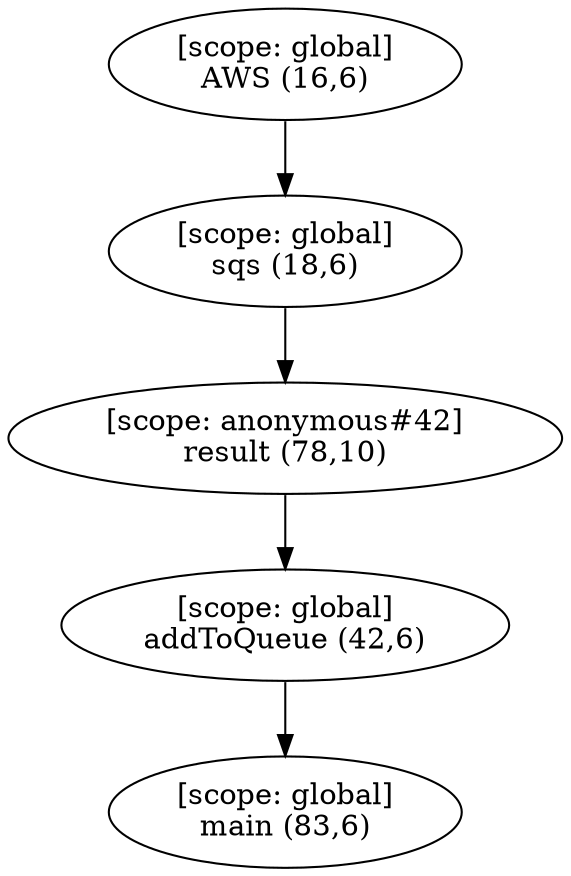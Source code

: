digraph G {
  graph [ rankdir =TB ];
subgraph global {
  graph [ label = "Scope [global]" ];
  "[scope: global]
AWS (16,6)";
  "[scope: global]
sqs (18,6)";
  "[scope: global]
addToQueue (42,6)";
  "[scope: global]
main (83,6)";
}

subgraph anonymous_42 {
  graph [ label = "Scope [anonymous_42]" ];
  "[scope: anonymous#42]
result (78,10)";
}

  "[scope: global]
AWS (16,6)" -> "[scope: global]
sqs (18,6)";
  "[scope: global]
sqs (18,6)" -> "[scope: anonymous#42]
result (78,10)";
  "[scope: anonymous#42]
result (78,10)" -> "[scope: global]
addToQueue (42,6)";
  "[scope: global]
addToQueue (42,6)" -> "[scope: global]
main (83,6)";
}
